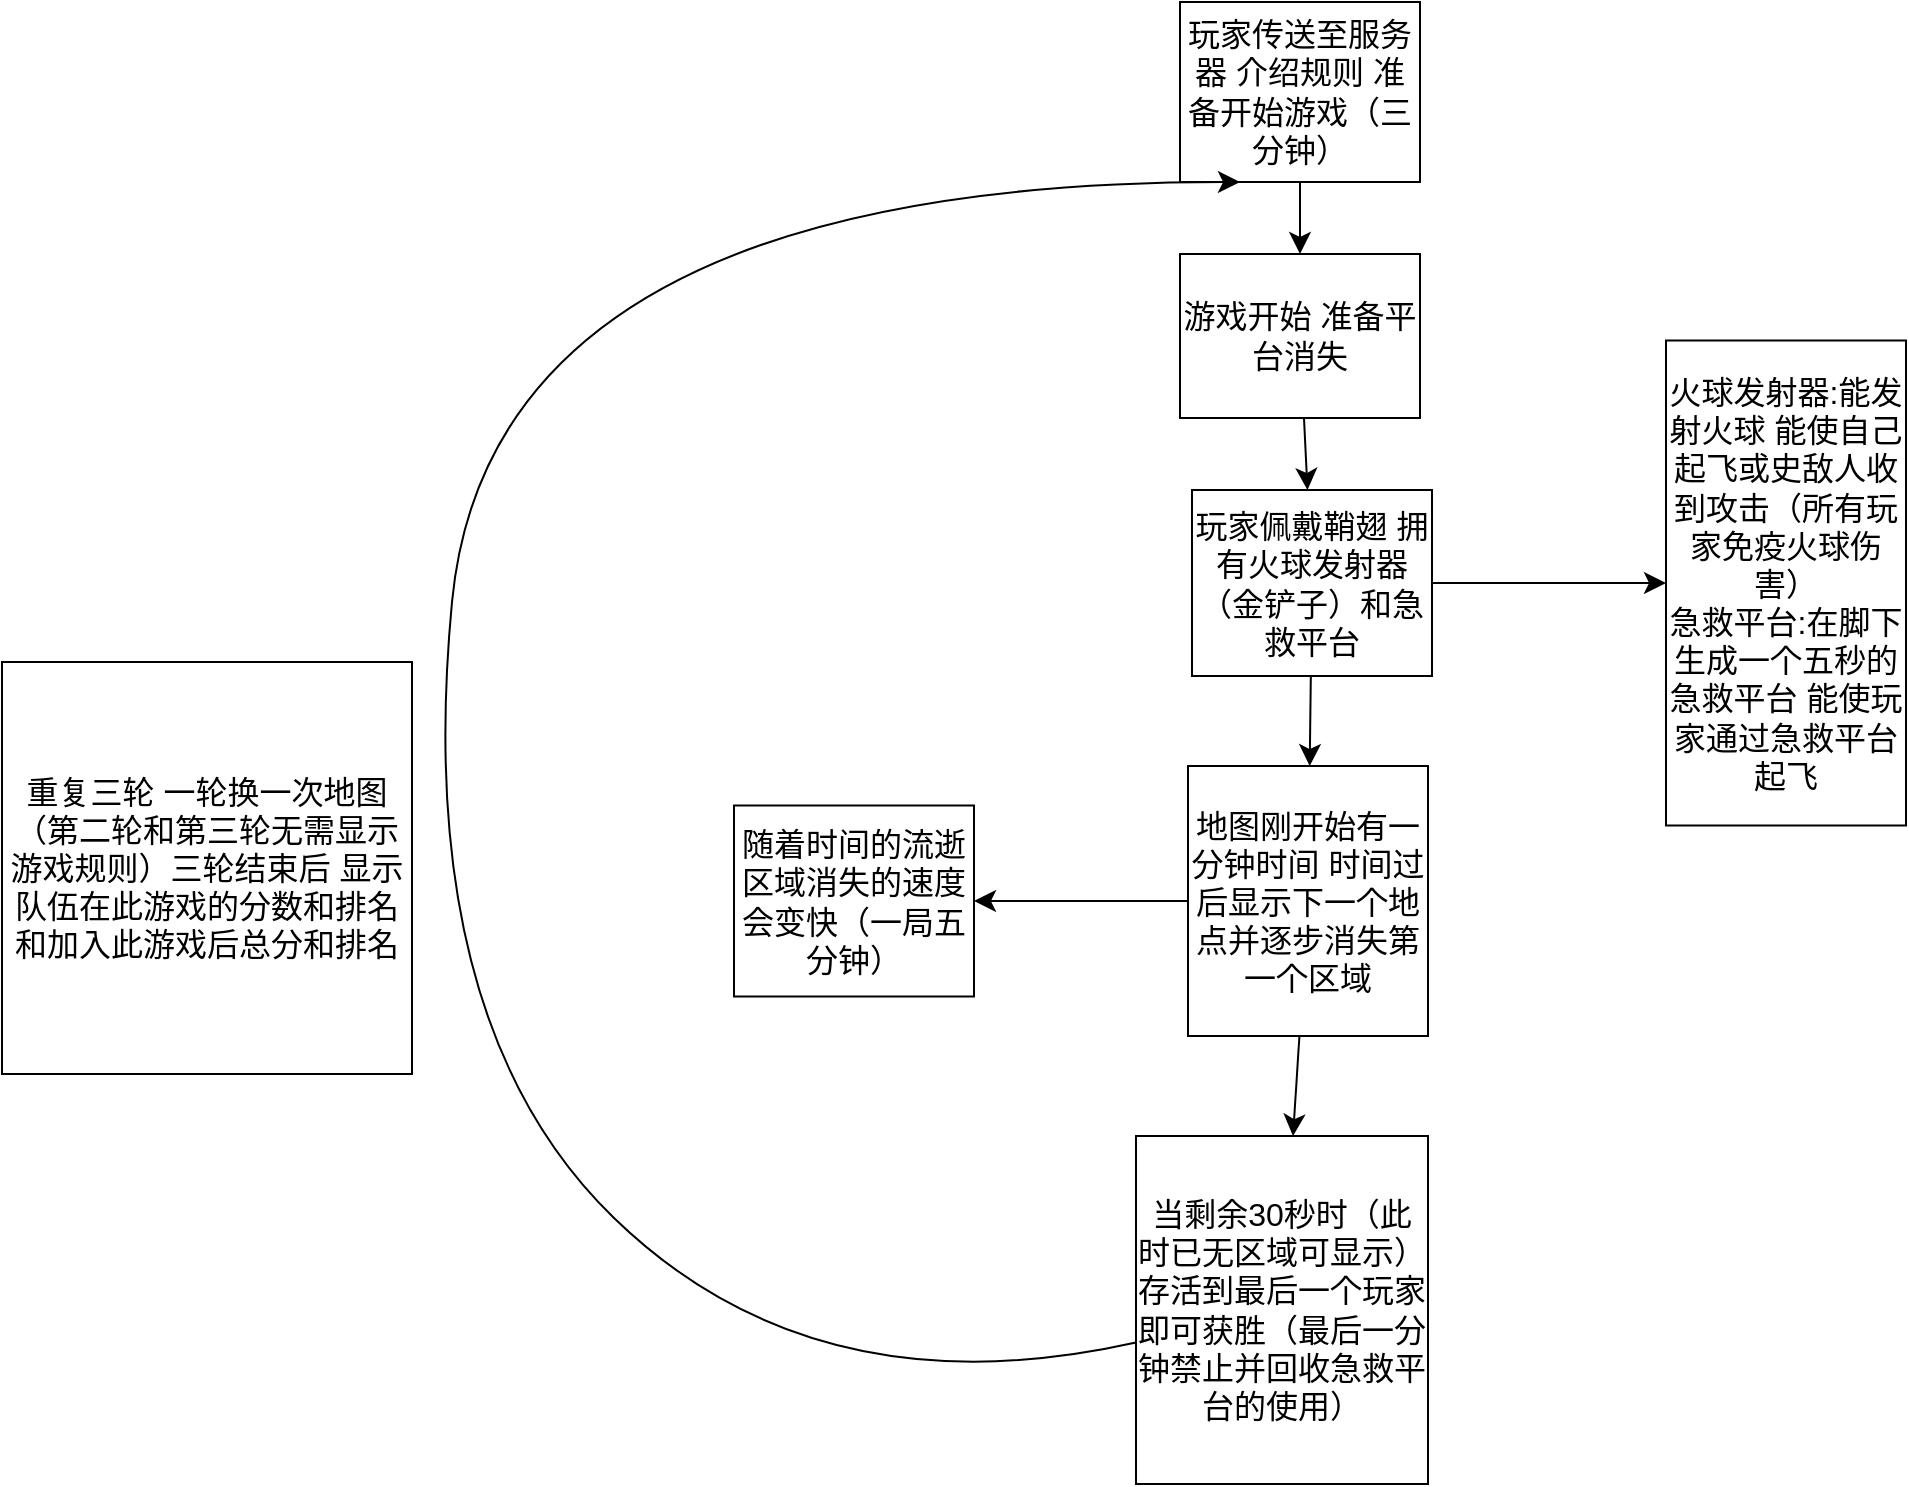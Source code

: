 <mxfile version="22.1.3" type="github">
  <diagram name="第 1 页" id="VKGTsSFPKgjLtFF46m9Y">
    <mxGraphModel dx="1453" dy="1520" grid="0" gridSize="10" guides="1" tooltips="1" connect="1" arrows="1" fold="1" page="0" pageScale="1" pageWidth="827" pageHeight="1169" math="0" shadow="0">
      <root>
        <mxCell id="0" />
        <mxCell id="1" parent="0" />
        <mxCell id="VopR-WtWdOsuU5bOKM1l-2" value="" style="edgeStyle=none;curved=1;rounded=0;orthogonalLoop=1;jettySize=auto;html=1;fontSize=12;startSize=8;endSize=8;" edge="1" parent="1" source="VJuQhz7TN3_m5-vFarQI-10" target="VopR-WtWdOsuU5bOKM1l-1">
          <mxGeometry relative="1" as="geometry" />
        </mxCell>
        <mxCell id="VJuQhz7TN3_m5-vFarQI-10" value="地图刚开始有一分钟时间 时间过后显示下一个地点并逐步消失第一个区域" style="whiteSpace=wrap;html=1;fontSize=16;" parent="1" vertex="1">
          <mxGeometry x="143" y="363" width="120" height="135" as="geometry" />
        </mxCell>
        <mxCell id="VJuQhz7TN3_m5-vFarQI-3" value="" style="edgeStyle=none;curved=1;rounded=0;orthogonalLoop=1;jettySize=auto;html=1;fontSize=12;startSize=8;endSize=8;" parent="1" source="VJuQhz7TN3_m5-vFarQI-1" target="VJuQhz7TN3_m5-vFarQI-2" edge="1">
          <mxGeometry relative="1" as="geometry" />
        </mxCell>
        <mxCell id="VJuQhz7TN3_m5-vFarQI-1" value="玩家传送至服务器 介绍规则 准备开始游戏（三分钟）" style="whiteSpace=wrap;html=1;fontSize=16;" parent="1" vertex="1">
          <mxGeometry x="139" y="-19" width="120" height="90" as="geometry" />
        </mxCell>
        <mxCell id="VJuQhz7TN3_m5-vFarQI-5" value="" style="edgeStyle=none;curved=1;rounded=0;orthogonalLoop=1;jettySize=auto;html=1;fontSize=12;startSize=8;endSize=8;" parent="1" source="VJuQhz7TN3_m5-vFarQI-2" target="VJuQhz7TN3_m5-vFarQI-4" edge="1">
          <mxGeometry relative="1" as="geometry" />
        </mxCell>
        <mxCell id="VJuQhz7TN3_m5-vFarQI-2" value="游戏开始 准备平台消失" style="whiteSpace=wrap;html=1;fontSize=16;" parent="1" vertex="1">
          <mxGeometry x="139" y="107" width="120" height="82" as="geometry" />
        </mxCell>
        <mxCell id="VJuQhz7TN3_m5-vFarQI-9" value="" style="edgeStyle=none;curved=1;rounded=0;orthogonalLoop=1;jettySize=auto;html=1;fontSize=12;startSize=8;endSize=8;" parent="1" source="VJuQhz7TN3_m5-vFarQI-4" target="VJuQhz7TN3_m5-vFarQI-8" edge="1">
          <mxGeometry relative="1" as="geometry" />
        </mxCell>
        <mxCell id="VJuQhz7TN3_m5-vFarQI-11" value="" style="edgeStyle=none;curved=1;rounded=0;orthogonalLoop=1;jettySize=auto;html=1;fontSize=12;startSize=8;endSize=8;" parent="1" source="VJuQhz7TN3_m5-vFarQI-4" target="VJuQhz7TN3_m5-vFarQI-10" edge="1">
          <mxGeometry relative="1" as="geometry" />
        </mxCell>
        <mxCell id="VJuQhz7TN3_m5-vFarQI-4" value="玩家佩戴鞘翅 拥有火球发射器（金铲子）和急救平台" style="whiteSpace=wrap;html=1;fontSize=16;" parent="1" vertex="1">
          <mxGeometry x="145" y="225" width="120" height="93" as="geometry" />
        </mxCell>
        <mxCell id="VJuQhz7TN3_m5-vFarQI-8" value="火球发射器:能发射火球 能使自己起飞或史敌人收到攻击（所有玩家免疫火球伤害）&lt;br&gt;急救平台:在脚下生成一个五秒的急救平台 能使玩家通过急救平台起飞" style="whiteSpace=wrap;html=1;fontSize=16;" parent="1" vertex="1">
          <mxGeometry x="382" y="150.25" width="120" height="242.5" as="geometry" />
        </mxCell>
        <mxCell id="VJuQhz7TN3_m5-vFarQI-13" value="" style="edgeStyle=none;curved=1;rounded=0;orthogonalLoop=1;jettySize=auto;html=1;fontSize=12;startSize=8;endSize=8;" parent="1" source="VJuQhz7TN3_m5-vFarQI-10" target="VJuQhz7TN3_m5-vFarQI-12" edge="1">
          <mxGeometry relative="1" as="geometry" />
        </mxCell>
        <mxCell id="VJuQhz7TN3_m5-vFarQI-12" value="随着时间的流逝区域消失的速度会变快（一局五分钟）" style="whiteSpace=wrap;html=1;fontSize=16;" parent="1" vertex="1">
          <mxGeometry x="-84" y="382.75" width="120" height="95.5" as="geometry" />
        </mxCell>
        <mxCell id="VopR-WtWdOsuU5bOKM1l-4" style="edgeStyle=none;curved=1;rounded=0;orthogonalLoop=1;jettySize=auto;html=1;entryX=0.25;entryY=1;entryDx=0;entryDy=0;fontSize=12;startSize=8;endSize=8;" edge="1" parent="1" source="VopR-WtWdOsuU5bOKM1l-1" target="VJuQhz7TN3_m5-vFarQI-1">
          <mxGeometry relative="1" as="geometry">
            <Array as="points">
              <mxPoint x="-43" y="687" />
              <mxPoint x="-245" y="491" />
              <mxPoint x="-205" y="71" />
            </Array>
          </mxGeometry>
        </mxCell>
        <mxCell id="VopR-WtWdOsuU5bOKM1l-1" value="当剩余30秒时（此时已无区域可显示）存活到最后一个玩家即可获胜（最后一分钟禁止并回收急救平台的使用）" style="whiteSpace=wrap;html=1;fontSize=16;" vertex="1" parent="1">
          <mxGeometry x="117" y="548" width="146" height="174" as="geometry" />
        </mxCell>
        <mxCell id="VopR-WtWdOsuU5bOKM1l-5" value="重复三轮 一轮换一次地图（第二轮和第三轮无需显示游戏规则）三轮结束后 显示队伍在此游戏的分数和排名和加入此游戏后总分和排名&lt;br&gt;" style="whiteSpace=wrap;html=1;fontSize=16;" vertex="1" parent="1">
          <mxGeometry x="-450" y="311" width="205" height="206" as="geometry" />
        </mxCell>
      </root>
    </mxGraphModel>
  </diagram>
</mxfile>
